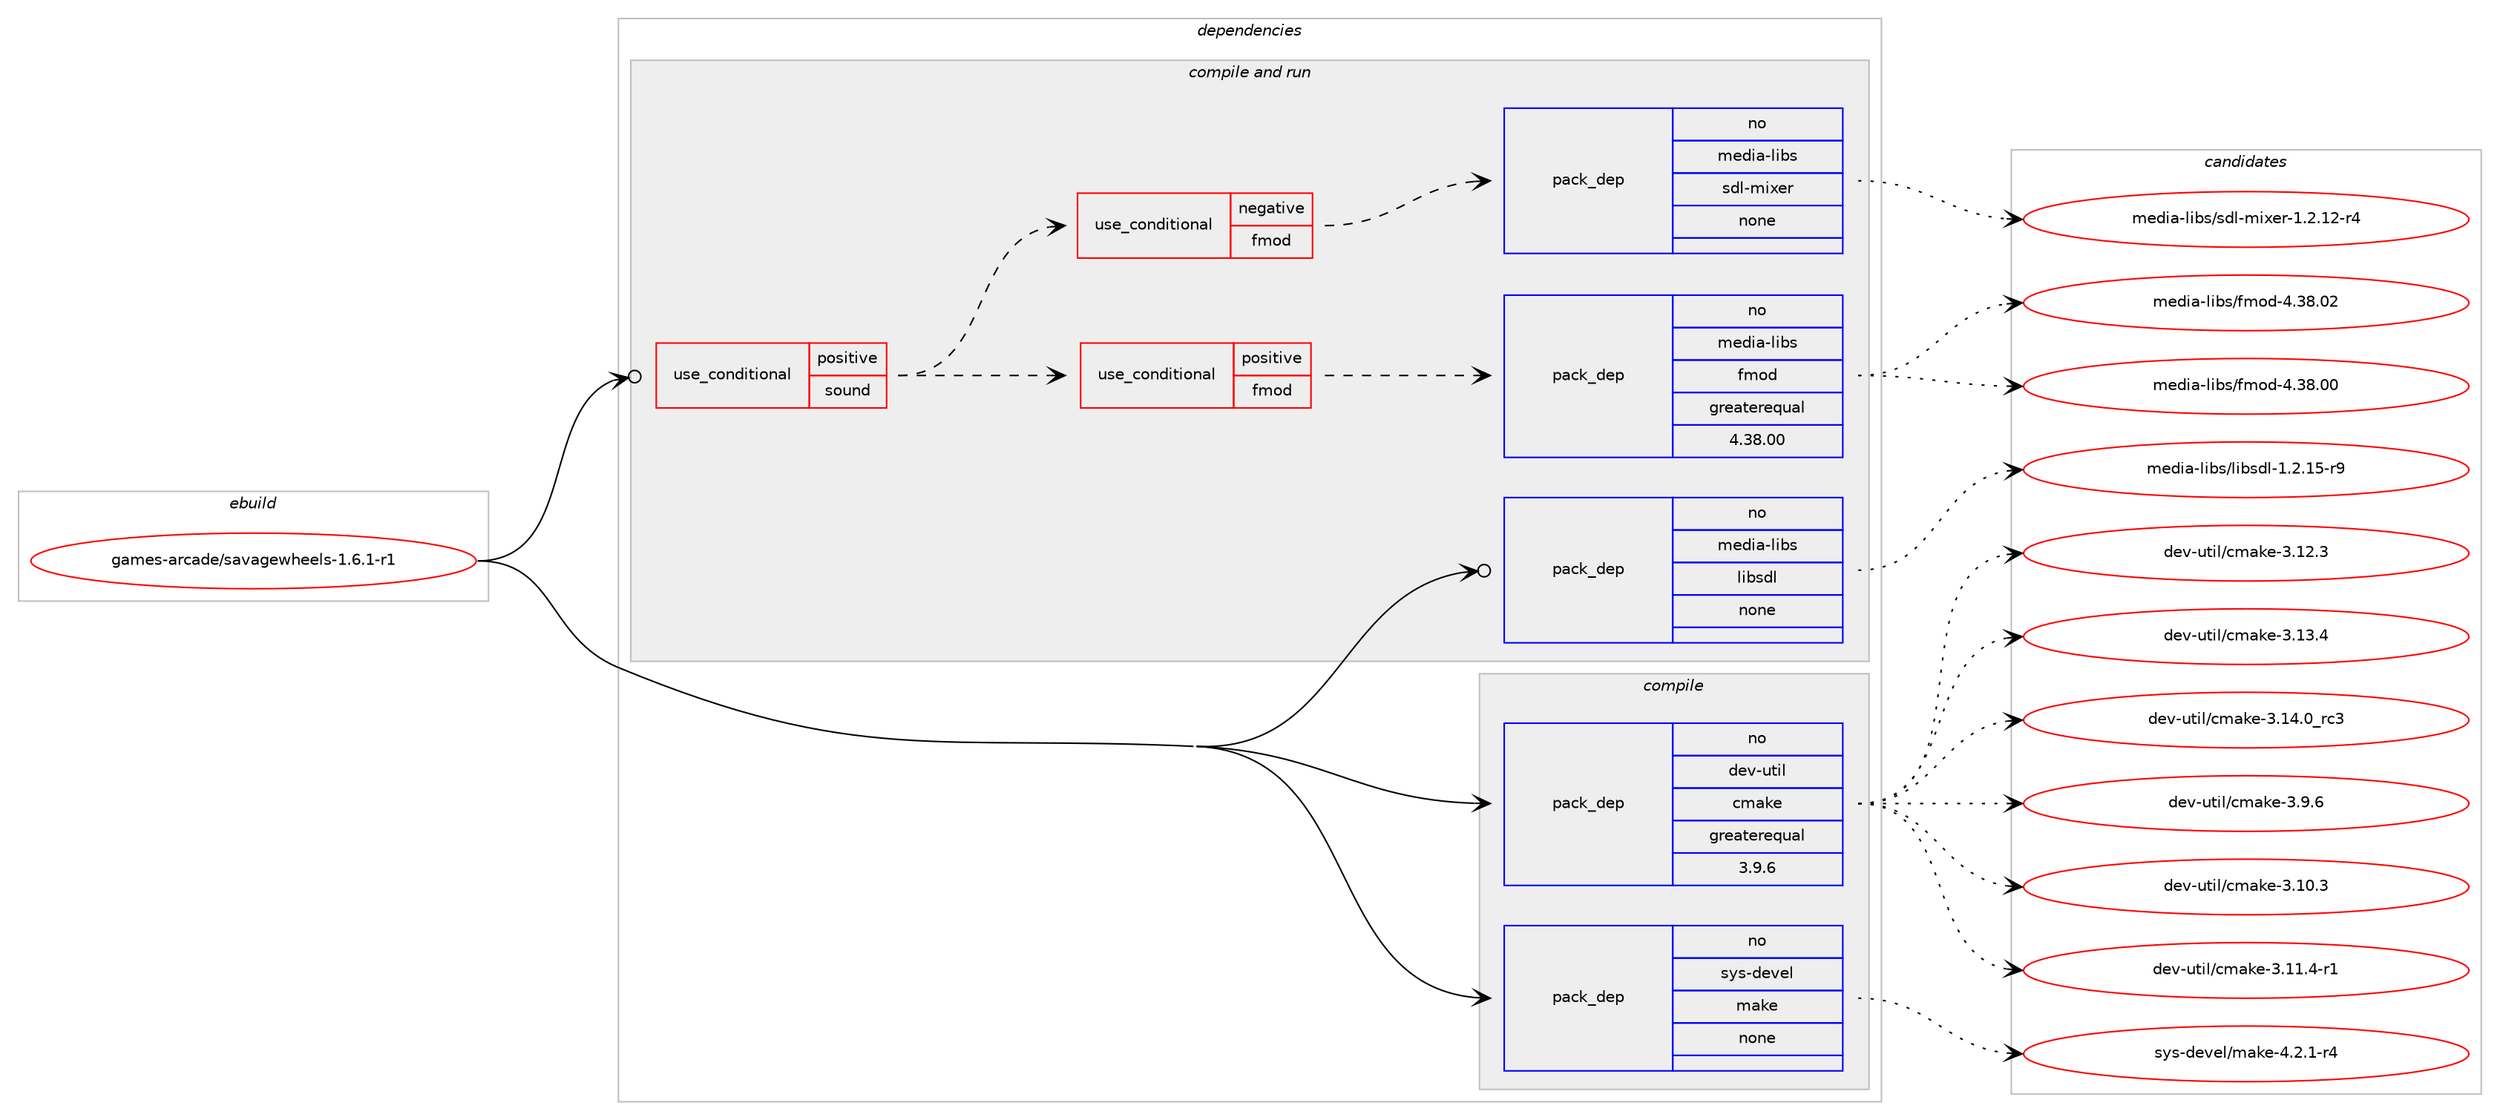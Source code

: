digraph prolog {

# *************
# Graph options
# *************

newrank=true;
concentrate=true;
compound=true;
graph [rankdir=LR,fontname=Helvetica,fontsize=10,ranksep=1.5];#, ranksep=2.5, nodesep=0.2];
edge  [arrowhead=vee];
node  [fontname=Helvetica,fontsize=10];

# **********
# The ebuild
# **********

subgraph cluster_leftcol {
color=gray;
rank=same;
label=<<i>ebuild</i>>;
id [label="games-arcade/savagewheels-1.6.1-r1", color=red, width=4, href="../games-arcade/savagewheels-1.6.1-r1.svg"];
}

# ****************
# The dependencies
# ****************

subgraph cluster_midcol {
color=gray;
label=<<i>dependencies</i>>;
subgraph cluster_compile {
fillcolor="#eeeeee";
style=filled;
label=<<i>compile</i>>;
subgraph pack1104679 {
dependency1554596 [label=<<TABLE BORDER="0" CELLBORDER="1" CELLSPACING="0" CELLPADDING="4" WIDTH="220"><TR><TD ROWSPAN="6" CELLPADDING="30">pack_dep</TD></TR><TR><TD WIDTH="110">no</TD></TR><TR><TD>dev-util</TD></TR><TR><TD>cmake</TD></TR><TR><TD>greaterequal</TD></TR><TR><TD>3.9.6</TD></TR></TABLE>>, shape=none, color=blue];
}
id:e -> dependency1554596:w [weight=20,style="solid",arrowhead="vee"];
subgraph pack1104680 {
dependency1554597 [label=<<TABLE BORDER="0" CELLBORDER="1" CELLSPACING="0" CELLPADDING="4" WIDTH="220"><TR><TD ROWSPAN="6" CELLPADDING="30">pack_dep</TD></TR><TR><TD WIDTH="110">no</TD></TR><TR><TD>sys-devel</TD></TR><TR><TD>make</TD></TR><TR><TD>none</TD></TR><TR><TD></TD></TR></TABLE>>, shape=none, color=blue];
}
id:e -> dependency1554597:w [weight=20,style="solid",arrowhead="vee"];
}
subgraph cluster_compileandrun {
fillcolor="#eeeeee";
style=filled;
label=<<i>compile and run</i>>;
subgraph cond426107 {
dependency1554598 [label=<<TABLE BORDER="0" CELLBORDER="1" CELLSPACING="0" CELLPADDING="4"><TR><TD ROWSPAN="3" CELLPADDING="10">use_conditional</TD></TR><TR><TD>positive</TD></TR><TR><TD>sound</TD></TR></TABLE>>, shape=none, color=red];
subgraph cond426108 {
dependency1554599 [label=<<TABLE BORDER="0" CELLBORDER="1" CELLSPACING="0" CELLPADDING="4"><TR><TD ROWSPAN="3" CELLPADDING="10">use_conditional</TD></TR><TR><TD>negative</TD></TR><TR><TD>fmod</TD></TR></TABLE>>, shape=none, color=red];
subgraph pack1104681 {
dependency1554600 [label=<<TABLE BORDER="0" CELLBORDER="1" CELLSPACING="0" CELLPADDING="4" WIDTH="220"><TR><TD ROWSPAN="6" CELLPADDING="30">pack_dep</TD></TR><TR><TD WIDTH="110">no</TD></TR><TR><TD>media-libs</TD></TR><TR><TD>sdl-mixer</TD></TR><TR><TD>none</TD></TR><TR><TD></TD></TR></TABLE>>, shape=none, color=blue];
}
dependency1554599:e -> dependency1554600:w [weight=20,style="dashed",arrowhead="vee"];
}
dependency1554598:e -> dependency1554599:w [weight=20,style="dashed",arrowhead="vee"];
subgraph cond426109 {
dependency1554601 [label=<<TABLE BORDER="0" CELLBORDER="1" CELLSPACING="0" CELLPADDING="4"><TR><TD ROWSPAN="3" CELLPADDING="10">use_conditional</TD></TR><TR><TD>positive</TD></TR><TR><TD>fmod</TD></TR></TABLE>>, shape=none, color=red];
subgraph pack1104682 {
dependency1554602 [label=<<TABLE BORDER="0" CELLBORDER="1" CELLSPACING="0" CELLPADDING="4" WIDTH="220"><TR><TD ROWSPAN="6" CELLPADDING="30">pack_dep</TD></TR><TR><TD WIDTH="110">no</TD></TR><TR><TD>media-libs</TD></TR><TR><TD>fmod</TD></TR><TR><TD>greaterequal</TD></TR><TR><TD>4.38.00</TD></TR></TABLE>>, shape=none, color=blue];
}
dependency1554601:e -> dependency1554602:w [weight=20,style="dashed",arrowhead="vee"];
}
dependency1554598:e -> dependency1554601:w [weight=20,style="dashed",arrowhead="vee"];
}
id:e -> dependency1554598:w [weight=20,style="solid",arrowhead="odotvee"];
subgraph pack1104683 {
dependency1554603 [label=<<TABLE BORDER="0" CELLBORDER="1" CELLSPACING="0" CELLPADDING="4" WIDTH="220"><TR><TD ROWSPAN="6" CELLPADDING="30">pack_dep</TD></TR><TR><TD WIDTH="110">no</TD></TR><TR><TD>media-libs</TD></TR><TR><TD>libsdl</TD></TR><TR><TD>none</TD></TR><TR><TD></TD></TR></TABLE>>, shape=none, color=blue];
}
id:e -> dependency1554603:w [weight=20,style="solid",arrowhead="odotvee"];
}
subgraph cluster_run {
fillcolor="#eeeeee";
style=filled;
label=<<i>run</i>>;
}
}

# **************
# The candidates
# **************

subgraph cluster_choices {
rank=same;
color=gray;
label=<<i>candidates</i>>;

subgraph choice1104679 {
color=black;
nodesep=1;
choice1001011184511711610510847991099710710145514649484651 [label="dev-util/cmake-3.10.3", color=red, width=4,href="../dev-util/cmake-3.10.3.svg"];
choice10010111845117116105108479910997107101455146494946524511449 [label="dev-util/cmake-3.11.4-r1", color=red, width=4,href="../dev-util/cmake-3.11.4-r1.svg"];
choice1001011184511711610510847991099710710145514649504651 [label="dev-util/cmake-3.12.3", color=red, width=4,href="../dev-util/cmake-3.12.3.svg"];
choice1001011184511711610510847991099710710145514649514652 [label="dev-util/cmake-3.13.4", color=red, width=4,href="../dev-util/cmake-3.13.4.svg"];
choice1001011184511711610510847991099710710145514649524648951149951 [label="dev-util/cmake-3.14.0_rc3", color=red, width=4,href="../dev-util/cmake-3.14.0_rc3.svg"];
choice10010111845117116105108479910997107101455146574654 [label="dev-util/cmake-3.9.6", color=red, width=4,href="../dev-util/cmake-3.9.6.svg"];
dependency1554596:e -> choice1001011184511711610510847991099710710145514649484651:w [style=dotted,weight="100"];
dependency1554596:e -> choice10010111845117116105108479910997107101455146494946524511449:w [style=dotted,weight="100"];
dependency1554596:e -> choice1001011184511711610510847991099710710145514649504651:w [style=dotted,weight="100"];
dependency1554596:e -> choice1001011184511711610510847991099710710145514649514652:w [style=dotted,weight="100"];
dependency1554596:e -> choice1001011184511711610510847991099710710145514649524648951149951:w [style=dotted,weight="100"];
dependency1554596:e -> choice10010111845117116105108479910997107101455146574654:w [style=dotted,weight="100"];
}
subgraph choice1104680 {
color=black;
nodesep=1;
choice1151211154510010111810110847109971071014552465046494511452 [label="sys-devel/make-4.2.1-r4", color=red, width=4,href="../sys-devel/make-4.2.1-r4.svg"];
dependency1554597:e -> choice1151211154510010111810110847109971071014552465046494511452:w [style=dotted,weight="100"];
}
subgraph choice1104681 {
color=black;
nodesep=1;
choice1091011001059745108105981154711510010845109105120101114454946504649504511452 [label="media-libs/sdl-mixer-1.2.12-r4", color=red, width=4,href="../media-libs/sdl-mixer-1.2.12-r4.svg"];
dependency1554600:e -> choice1091011001059745108105981154711510010845109105120101114454946504649504511452:w [style=dotted,weight="100"];
}
subgraph choice1104682 {
color=black;
nodesep=1;
choice109101100105974510810598115471021091111004552465156464848 [label="media-libs/fmod-4.38.00", color=red, width=4,href="../media-libs/fmod-4.38.00.svg"];
choice109101100105974510810598115471021091111004552465156464850 [label="media-libs/fmod-4.38.02", color=red, width=4,href="../media-libs/fmod-4.38.02.svg"];
dependency1554602:e -> choice109101100105974510810598115471021091111004552465156464848:w [style=dotted,weight="100"];
dependency1554602:e -> choice109101100105974510810598115471021091111004552465156464850:w [style=dotted,weight="100"];
}
subgraph choice1104683 {
color=black;
nodesep=1;
choice1091011001059745108105981154710810598115100108454946504649534511457 [label="media-libs/libsdl-1.2.15-r9", color=red, width=4,href="../media-libs/libsdl-1.2.15-r9.svg"];
dependency1554603:e -> choice1091011001059745108105981154710810598115100108454946504649534511457:w [style=dotted,weight="100"];
}
}

}
